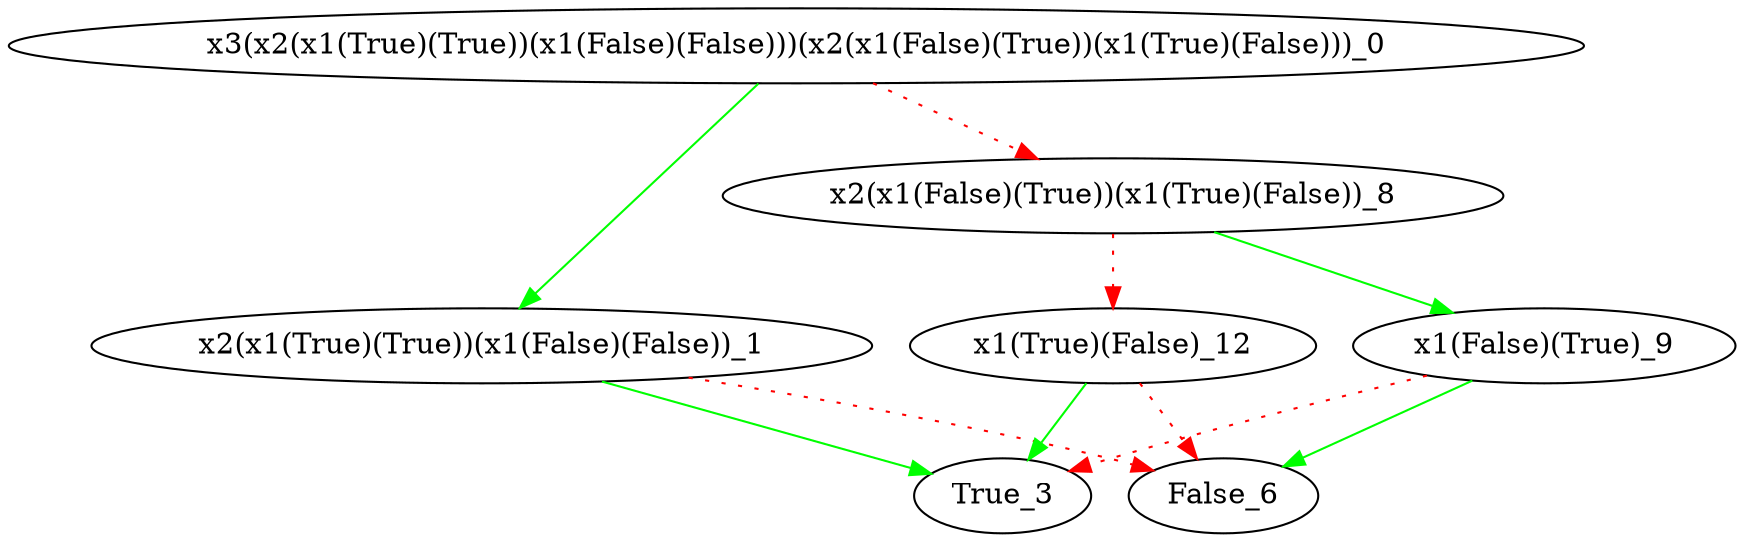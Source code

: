 digraph {
	"x3(x2(x1(True)(True))(x1(False)(False)))(x2(x1(False)(True))(x1(True)(False)))_0" -> "x2(x1(True)(True))(x1(False)(False))_1"[color="green"];
	"x2(x1(True)(True))(x1(False)(False))_1" -> "True_3"[color="green"];
	"x2(x1(True)(True))(x1(False)(False))_1" -> "False_6"[style="dotted", color="red"];
	"x3(x2(x1(True)(True))(x1(False)(False)))(x2(x1(False)(True))(x1(True)(False)))_0" -> "x2(x1(False)(True))(x1(True)(False))_8"[style="dotted", color="red"];
	"x2(x1(False)(True))(x1(True)(False))_8" -> "x1(False)(True)_9"[color="green"];
	"x1(False)(True)_9" -> "False_6"[color="green"];
	"x1(False)(True)_9" -> "True_3"[style="dotted", color="red"];
	"x2(x1(False)(True))(x1(True)(False))_8" -> "x1(True)(False)_12"[style="dotted", color="red"];
	"x1(True)(False)_12" -> "True_3"[color="green"];
	"x1(True)(False)_12" -> "False_6"[style="dotted", color="red"];
}